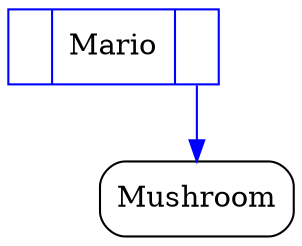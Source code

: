 digraph ABB{
compound=true;
node[shape="Mrecord"];
Mario:fMario[id=Mario, color="blue"]; 
Mario[label=" <NMarioI>  | <fMario> Mario\n | <fMarioD> " shape="record"];
"Mario" : fMarioD ->  Mushroom:fMushroom[id=Mushroom, color="blue" shape="rectangle"]; 
}